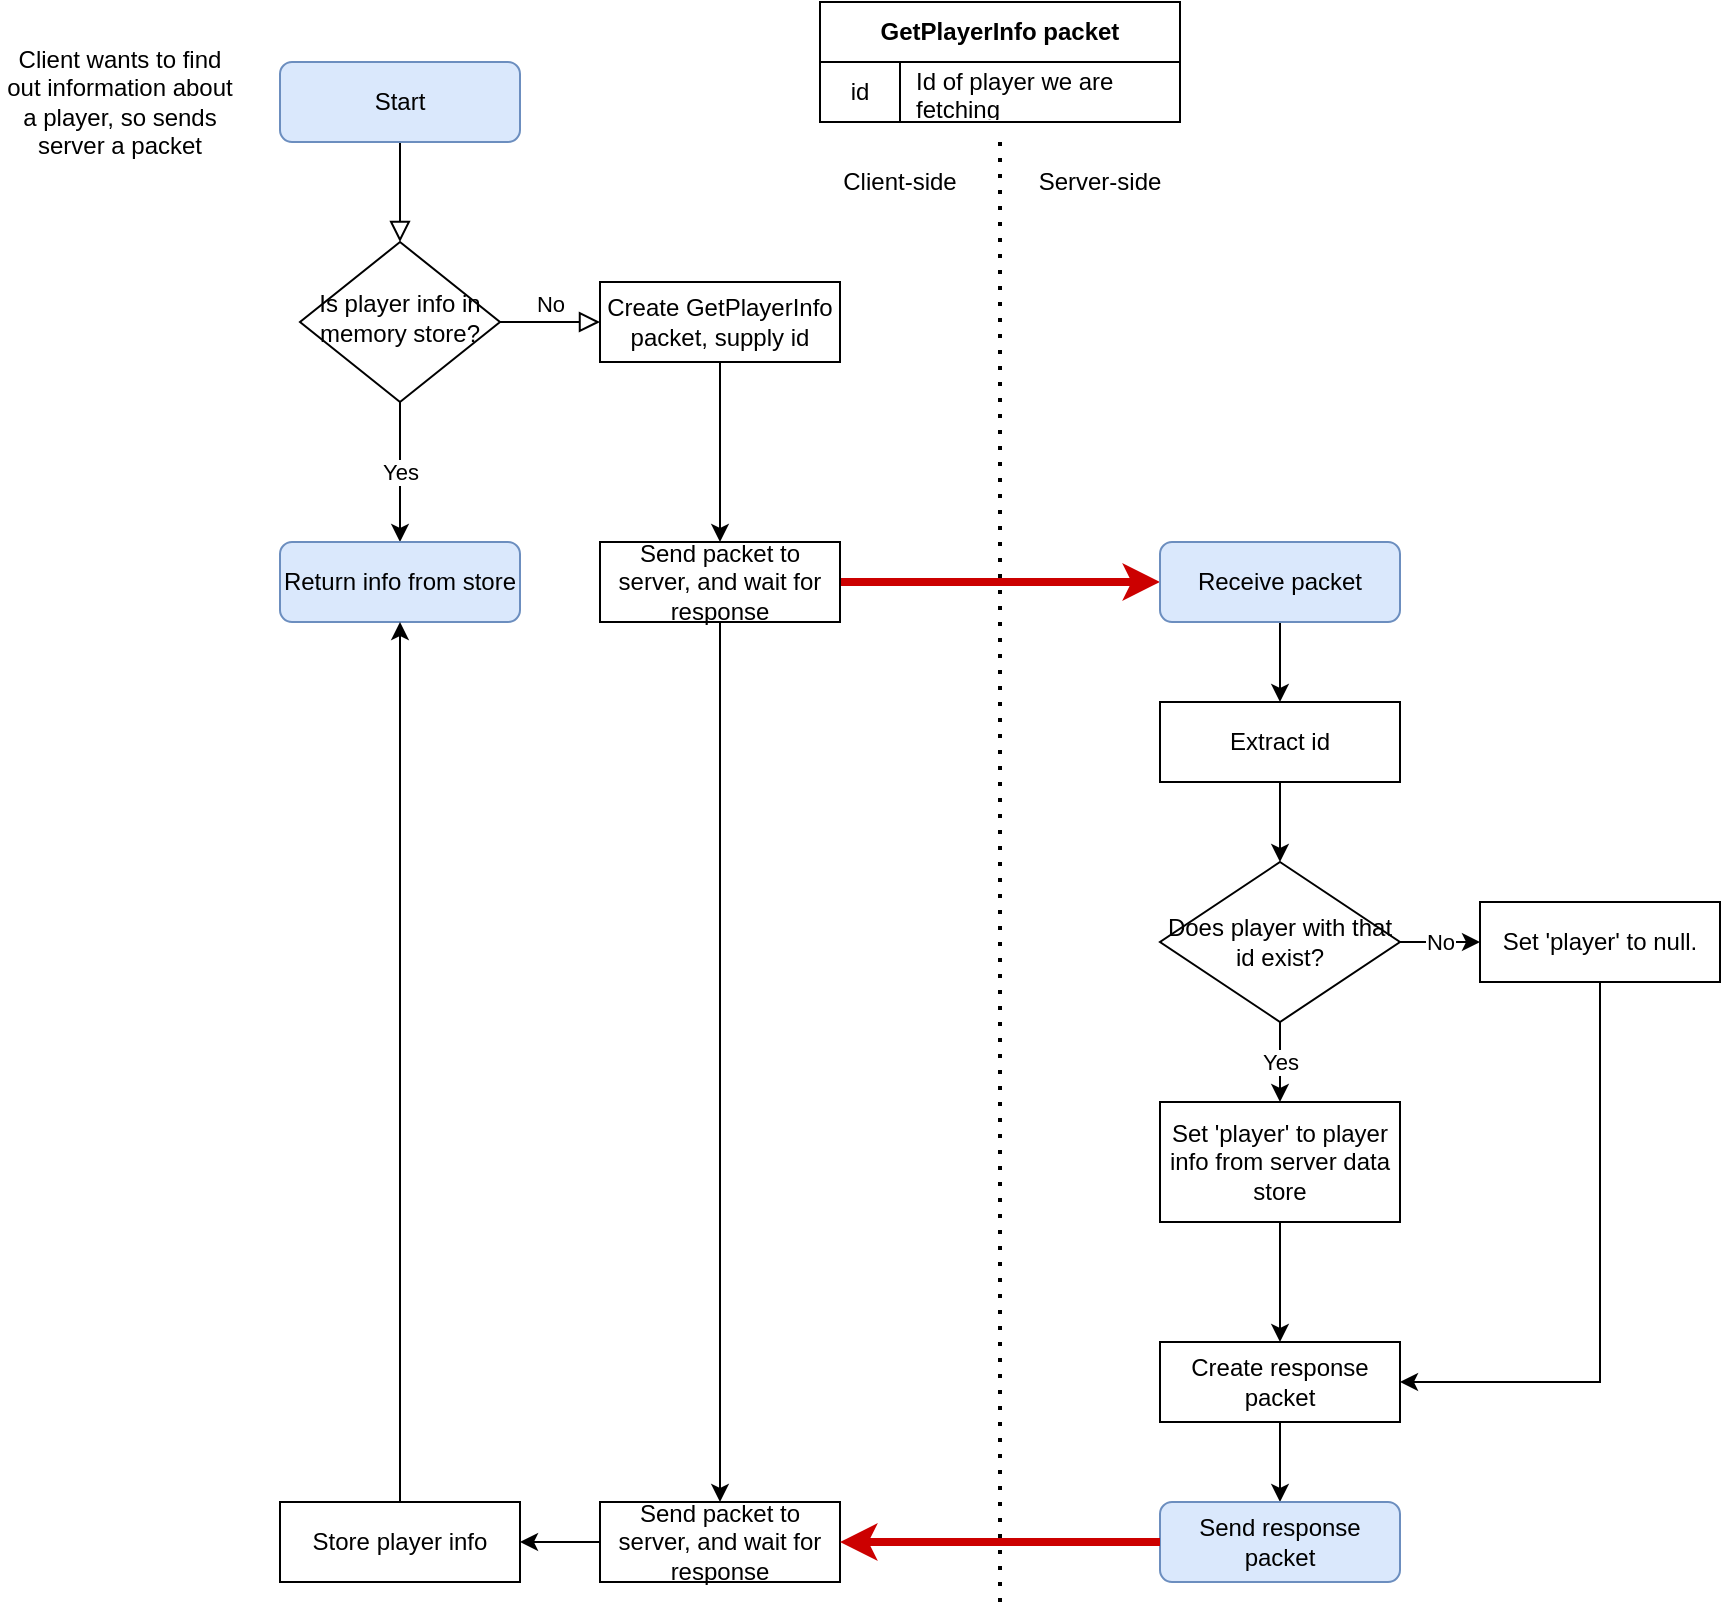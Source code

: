 <mxfile version="13.7.6" type="device"><diagram id="C5RBs43oDa-KdzZeNtuy" name="Page-1"><mxGraphModel dx="1102" dy="557" grid="1" gridSize="10" guides="1" tooltips="1" connect="1" arrows="1" fold="1" page="1" pageScale="1" pageWidth="827" pageHeight="1169" math="0" shadow="0"><root><mxCell id="WIyWlLk6GJQsqaUBKTNV-0"/><mxCell id="WIyWlLk6GJQsqaUBKTNV-1" parent="WIyWlLk6GJQsqaUBKTNV-0"/><mxCell id="WIyWlLk6GJQsqaUBKTNV-2" value="" style="rounded=0;html=1;jettySize=auto;orthogonalLoop=1;fontSize=11;endArrow=block;endFill=0;endSize=8;strokeWidth=1;shadow=0;labelBackgroundColor=none;edgeStyle=orthogonalEdgeStyle;" parent="WIyWlLk6GJQsqaUBKTNV-1" source="WIyWlLk6GJQsqaUBKTNV-3" target="WIyWlLk6GJQsqaUBKTNV-6" edge="1"><mxGeometry relative="1" as="geometry"/></mxCell><mxCell id="WIyWlLk6GJQsqaUBKTNV-3" value="Start" style="rounded=1;whiteSpace=wrap;html=1;fontSize=12;glass=0;strokeWidth=1;shadow=0;fillColor=#dae8fc;strokeColor=#6c8ebf;" parent="WIyWlLk6GJQsqaUBKTNV-1" vertex="1"><mxGeometry x="160" y="80" width="120" height="40" as="geometry"/></mxCell><mxCell id="WIyWlLk6GJQsqaUBKTNV-5" value="No" style="edgeStyle=orthogonalEdgeStyle;rounded=0;html=1;jettySize=auto;orthogonalLoop=1;fontSize=11;endArrow=block;endFill=0;endSize=8;strokeWidth=1;shadow=0;labelBackgroundColor=none;" parent="WIyWlLk6GJQsqaUBKTNV-1" source="WIyWlLk6GJQsqaUBKTNV-6" edge="1"><mxGeometry y="10" relative="1" as="geometry"><mxPoint as="offset"/><mxPoint x="320" y="210" as="targetPoint"/></mxGeometry></mxCell><mxCell id="mQFmH9wccr2MHI2JPoo8-11" value="Yes" style="edgeStyle=orthogonalEdgeStyle;rounded=0;orthogonalLoop=1;jettySize=auto;html=1;entryX=0.5;entryY=0;entryDx=0;entryDy=0;" edge="1" parent="WIyWlLk6GJQsqaUBKTNV-1" source="WIyWlLk6GJQsqaUBKTNV-6" target="WIyWlLk6GJQsqaUBKTNV-11"><mxGeometry relative="1" as="geometry"/></mxCell><mxCell id="WIyWlLk6GJQsqaUBKTNV-6" value="Is player info in memory store?" style="rhombus;whiteSpace=wrap;html=1;shadow=0;fontFamily=Helvetica;fontSize=12;align=center;strokeWidth=1;spacing=6;spacingTop=-4;" parent="WIyWlLk6GJQsqaUBKTNV-1" vertex="1"><mxGeometry x="170" y="170" width="100" height="80" as="geometry"/></mxCell><mxCell id="WIyWlLk6GJQsqaUBKTNV-11" value="Return info from store" style="rounded=1;whiteSpace=wrap;html=1;fontSize=12;glass=0;strokeWidth=1;shadow=0;fillColor=#dae8fc;strokeColor=#6c8ebf;" parent="WIyWlLk6GJQsqaUBKTNV-1" vertex="1"><mxGeometry x="160" y="320" width="120" height="40" as="geometry"/></mxCell><mxCell id="mQFmH9wccr2MHI2JPoo8-10" value="Client wants to find out information about a player, so sends server a packet" style="text;html=1;strokeColor=none;fillColor=none;align=center;verticalAlign=middle;whiteSpace=wrap;rounded=0;" vertex="1" parent="WIyWlLk6GJQsqaUBKTNV-1"><mxGeometry x="20" y="80" width="120" height="40" as="geometry"/></mxCell><mxCell id="mQFmH9wccr2MHI2JPoo8-15" value="" style="edgeStyle=orthogonalEdgeStyle;rounded=0;orthogonalLoop=1;jettySize=auto;html=1;" edge="1" parent="WIyWlLk6GJQsqaUBKTNV-1" source="mQFmH9wccr2MHI2JPoo8-13" target="mQFmH9wccr2MHI2JPoo8-14"><mxGeometry relative="1" as="geometry"/></mxCell><mxCell id="mQFmH9wccr2MHI2JPoo8-13" value="Create GetPlayerInfo packet, supply id" style="rounded=0;whiteSpace=wrap;html=1;" vertex="1" parent="WIyWlLk6GJQsqaUBKTNV-1"><mxGeometry x="320" y="190" width="120" height="40" as="geometry"/></mxCell><mxCell id="mQFmH9wccr2MHI2JPoo8-20" style="edgeStyle=orthogonalEdgeStyle;rounded=0;orthogonalLoop=1;jettySize=auto;html=1;entryX=0;entryY=0.5;entryDx=0;entryDy=0;strokeWidth=4;strokeColor=#CC0000;" edge="1" parent="WIyWlLk6GJQsqaUBKTNV-1" source="mQFmH9wccr2MHI2JPoo8-14" target="mQFmH9wccr2MHI2JPoo8-16"><mxGeometry relative="1" as="geometry"/></mxCell><mxCell id="mQFmH9wccr2MHI2JPoo8-38" value="" style="edgeStyle=orthogonalEdgeStyle;rounded=0;orthogonalLoop=1;jettySize=auto;html=1;strokeColor=#000000;strokeWidth=1;" edge="1" parent="WIyWlLk6GJQsqaUBKTNV-1" source="mQFmH9wccr2MHI2JPoo8-14" target="mQFmH9wccr2MHI2JPoo8-37"><mxGeometry relative="1" as="geometry"/></mxCell><mxCell id="mQFmH9wccr2MHI2JPoo8-14" value="Send packet to server, and wait for response" style="rounded=0;whiteSpace=wrap;html=1;" vertex="1" parent="WIyWlLk6GJQsqaUBKTNV-1"><mxGeometry x="320" y="320" width="120" height="40" as="geometry"/></mxCell><mxCell id="mQFmH9wccr2MHI2JPoo8-22" style="edgeStyle=orthogonalEdgeStyle;rounded=0;orthogonalLoop=1;jettySize=auto;html=1;entryX=0.5;entryY=0;entryDx=0;entryDy=0;strokeWidth=1;" edge="1" parent="WIyWlLk6GJQsqaUBKTNV-1" source="mQFmH9wccr2MHI2JPoo8-16" target="mQFmH9wccr2MHI2JPoo8-21"><mxGeometry relative="1" as="geometry"/></mxCell><mxCell id="mQFmH9wccr2MHI2JPoo8-16" value="Receive packet" style="rounded=1;whiteSpace=wrap;html=1;fontSize=12;glass=0;strokeWidth=1;shadow=0;fillColor=#dae8fc;strokeColor=#6c8ebf;" vertex="1" parent="WIyWlLk6GJQsqaUBKTNV-1"><mxGeometry x="600" y="320" width="120" height="40" as="geometry"/></mxCell><mxCell id="mQFmH9wccr2MHI2JPoo8-17" value="" style="endArrow=none;dashed=1;html=1;dashPattern=1 3;strokeWidth=2;" edge="1" parent="WIyWlLk6GJQsqaUBKTNV-1"><mxGeometry width="50" height="50" relative="1" as="geometry"><mxPoint x="520" y="850" as="sourcePoint"/><mxPoint x="520" y="120" as="targetPoint"/></mxGeometry></mxCell><mxCell id="mQFmH9wccr2MHI2JPoo8-18" value="Client-side" style="text;html=1;strokeColor=none;fillColor=none;align=center;verticalAlign=middle;whiteSpace=wrap;rounded=0;" vertex="1" parent="WIyWlLk6GJQsqaUBKTNV-1"><mxGeometry x="430" y="120" width="80" height="40" as="geometry"/></mxCell><mxCell id="mQFmH9wccr2MHI2JPoo8-19" value="Server-side" style="text;html=1;strokeColor=none;fillColor=none;align=center;verticalAlign=middle;whiteSpace=wrap;rounded=0;" vertex="1" parent="WIyWlLk6GJQsqaUBKTNV-1"><mxGeometry x="530" y="120" width="80" height="40" as="geometry"/></mxCell><mxCell id="mQFmH9wccr2MHI2JPoo8-24" value="" style="edgeStyle=orthogonalEdgeStyle;rounded=0;orthogonalLoop=1;jettySize=auto;html=1;strokeColor=#000000;strokeWidth=1;entryX=0.5;entryY=0;entryDx=0;entryDy=0;" edge="1" parent="WIyWlLk6GJQsqaUBKTNV-1" source="mQFmH9wccr2MHI2JPoo8-21" target="mQFmH9wccr2MHI2JPoo8-25"><mxGeometry relative="1" as="geometry"><mxPoint x="700" y="460" as="targetPoint"/></mxGeometry></mxCell><mxCell id="mQFmH9wccr2MHI2JPoo8-21" value="Extract id" style="rounded=0;whiteSpace=wrap;html=1;" vertex="1" parent="WIyWlLk6GJQsqaUBKTNV-1"><mxGeometry x="600" y="400" width="120" height="40" as="geometry"/></mxCell><mxCell id="mQFmH9wccr2MHI2JPoo8-27" value="Yes" style="edgeStyle=orthogonalEdgeStyle;rounded=0;orthogonalLoop=1;jettySize=auto;html=1;entryX=0.5;entryY=0;entryDx=0;entryDy=0;strokeColor=#000000;strokeWidth=1;" edge="1" parent="WIyWlLk6GJQsqaUBKTNV-1" source="mQFmH9wccr2MHI2JPoo8-25" target="mQFmH9wccr2MHI2JPoo8-26"><mxGeometry relative="1" as="geometry"/></mxCell><mxCell id="mQFmH9wccr2MHI2JPoo8-29" value="No" style="edgeStyle=orthogonalEdgeStyle;rounded=0;orthogonalLoop=1;jettySize=auto;html=1;entryX=0;entryY=0.5;entryDx=0;entryDy=0;strokeColor=#000000;strokeWidth=1;" edge="1" parent="WIyWlLk6GJQsqaUBKTNV-1" source="mQFmH9wccr2MHI2JPoo8-25" target="mQFmH9wccr2MHI2JPoo8-28"><mxGeometry relative="1" as="geometry"/></mxCell><mxCell id="mQFmH9wccr2MHI2JPoo8-25" value="Does player with that id exist?" style="rhombus;whiteSpace=wrap;html=1;" vertex="1" parent="WIyWlLk6GJQsqaUBKTNV-1"><mxGeometry x="600" y="480" width="120" height="80" as="geometry"/></mxCell><mxCell id="mQFmH9wccr2MHI2JPoo8-31" style="edgeStyle=orthogonalEdgeStyle;rounded=0;orthogonalLoop=1;jettySize=auto;html=1;entryX=0.5;entryY=0;entryDx=0;entryDy=0;strokeColor=#000000;strokeWidth=1;" edge="1" parent="WIyWlLk6GJQsqaUBKTNV-1" source="mQFmH9wccr2MHI2JPoo8-26" target="mQFmH9wccr2MHI2JPoo8-30"><mxGeometry relative="1" as="geometry"/></mxCell><mxCell id="mQFmH9wccr2MHI2JPoo8-0" value="GetPlayerInfo packet" style="shape=table;html=1;whiteSpace=wrap;startSize=30;container=1;collapsible=0;childLayout=tableLayout;fixedRows=1;rowLines=0;fontStyle=1;align=center;" vertex="1" parent="WIyWlLk6GJQsqaUBKTNV-1"><mxGeometry x="430" y="50" width="180" height="60" as="geometry"/></mxCell><mxCell id="mQFmH9wccr2MHI2JPoo8-1" value="" style="shape=partialRectangle;html=1;whiteSpace=wrap;collapsible=0;dropTarget=0;pointerEvents=0;fillColor=none;top=0;left=0;bottom=1;right=0;points=[[0,0.5],[1,0.5]];portConstraint=eastwest;" vertex="1" parent="mQFmH9wccr2MHI2JPoo8-0"><mxGeometry y="30" width="180" height="30" as="geometry"/></mxCell><mxCell id="mQFmH9wccr2MHI2JPoo8-2" value="id" style="shape=partialRectangle;html=1;whiteSpace=wrap;connectable=0;fillColor=none;top=0;left=0;bottom=0;right=0;overflow=hidden;" vertex="1" parent="mQFmH9wccr2MHI2JPoo8-1"><mxGeometry width="40" height="30" as="geometry"/></mxCell><mxCell id="mQFmH9wccr2MHI2JPoo8-3" value="Id of player we are fetching" style="shape=partialRectangle;html=1;whiteSpace=wrap;connectable=0;fillColor=none;top=0;left=0;bottom=0;right=0;align=left;spacingLeft=6;overflow=hidden;" vertex="1" parent="mQFmH9wccr2MHI2JPoo8-1"><mxGeometry x="40" width="140" height="30" as="geometry"/></mxCell><mxCell id="mQFmH9wccr2MHI2JPoo8-26" value="Set 'player' to player info from server data store" style="rounded=0;whiteSpace=wrap;html=1;" vertex="1" parent="WIyWlLk6GJQsqaUBKTNV-1"><mxGeometry x="600" y="600" width="120" height="60" as="geometry"/></mxCell><mxCell id="mQFmH9wccr2MHI2JPoo8-32" style="edgeStyle=orthogonalEdgeStyle;rounded=0;orthogonalLoop=1;jettySize=auto;html=1;entryX=1;entryY=0.5;entryDx=0;entryDy=0;strokeColor=#000000;strokeWidth=1;" edge="1" parent="WIyWlLk6GJQsqaUBKTNV-1" source="mQFmH9wccr2MHI2JPoo8-28" target="mQFmH9wccr2MHI2JPoo8-30"><mxGeometry relative="1" as="geometry"><Array as="points"><mxPoint x="820" y="740"/></Array></mxGeometry></mxCell><mxCell id="mQFmH9wccr2MHI2JPoo8-28" value="Set 'player' to null." style="rounded=0;whiteSpace=wrap;html=1;" vertex="1" parent="WIyWlLk6GJQsqaUBKTNV-1"><mxGeometry x="760" y="500" width="120" height="40" as="geometry"/></mxCell><mxCell id="mQFmH9wccr2MHI2JPoo8-36" style="edgeStyle=orthogonalEdgeStyle;rounded=0;orthogonalLoop=1;jettySize=auto;html=1;entryX=0.5;entryY=0;entryDx=0;entryDy=0;strokeColor=#000000;strokeWidth=1;" edge="1" parent="WIyWlLk6GJQsqaUBKTNV-1" source="mQFmH9wccr2MHI2JPoo8-30" target="mQFmH9wccr2MHI2JPoo8-35"><mxGeometry relative="1" as="geometry"/></mxCell><mxCell id="mQFmH9wccr2MHI2JPoo8-30" value="Create response packet" style="rounded=0;whiteSpace=wrap;html=1;" vertex="1" parent="WIyWlLk6GJQsqaUBKTNV-1"><mxGeometry x="600" y="720" width="120" height="40" as="geometry"/></mxCell><mxCell id="mQFmH9wccr2MHI2JPoo8-35" value="Send response packet" style="rounded=1;whiteSpace=wrap;html=1;fontSize=12;glass=0;strokeWidth=1;shadow=0;fillColor=#dae8fc;strokeColor=#6c8ebf;" vertex="1" parent="WIyWlLk6GJQsqaUBKTNV-1"><mxGeometry x="600" y="800" width="120" height="40" as="geometry"/></mxCell><mxCell id="mQFmH9wccr2MHI2JPoo8-41" style="edgeStyle=orthogonalEdgeStyle;rounded=0;orthogonalLoop=1;jettySize=auto;html=1;entryX=1;entryY=0.5;entryDx=0;entryDy=0;strokeColor=#000000;strokeWidth=1;" edge="1" parent="WIyWlLk6GJQsqaUBKTNV-1" source="mQFmH9wccr2MHI2JPoo8-37" target="mQFmH9wccr2MHI2JPoo8-40"><mxGeometry relative="1" as="geometry"/></mxCell><mxCell id="mQFmH9wccr2MHI2JPoo8-37" value="Send packet to server, and wait for response" style="rounded=0;whiteSpace=wrap;html=1;" vertex="1" parent="WIyWlLk6GJQsqaUBKTNV-1"><mxGeometry x="320" y="800" width="120" height="40" as="geometry"/></mxCell><mxCell id="mQFmH9wccr2MHI2JPoo8-39" style="edgeStyle=orthogonalEdgeStyle;rounded=0;orthogonalLoop=1;jettySize=auto;html=1;entryX=1;entryY=0.5;entryDx=0;entryDy=0;strokeWidth=4;strokeColor=#CC0000;exitX=0;exitY=0.5;exitDx=0;exitDy=0;" edge="1" parent="WIyWlLk6GJQsqaUBKTNV-1" source="mQFmH9wccr2MHI2JPoo8-35" target="mQFmH9wccr2MHI2JPoo8-37"><mxGeometry relative="1" as="geometry"><mxPoint x="450" y="350" as="sourcePoint"/><mxPoint x="610" y="350" as="targetPoint"/></mxGeometry></mxCell><mxCell id="mQFmH9wccr2MHI2JPoo8-42" style="edgeStyle=orthogonalEdgeStyle;rounded=0;orthogonalLoop=1;jettySize=auto;html=1;entryX=0.5;entryY=1;entryDx=0;entryDy=0;strokeColor=#000000;strokeWidth=1;" edge="1" parent="WIyWlLk6GJQsqaUBKTNV-1" source="mQFmH9wccr2MHI2JPoo8-40" target="WIyWlLk6GJQsqaUBKTNV-11"><mxGeometry relative="1" as="geometry"/></mxCell><mxCell id="mQFmH9wccr2MHI2JPoo8-40" value="Store player info" style="rounded=0;whiteSpace=wrap;html=1;" vertex="1" parent="WIyWlLk6GJQsqaUBKTNV-1"><mxGeometry x="160" y="800" width="120" height="40" as="geometry"/></mxCell></root></mxGraphModel></diagram></mxfile>
